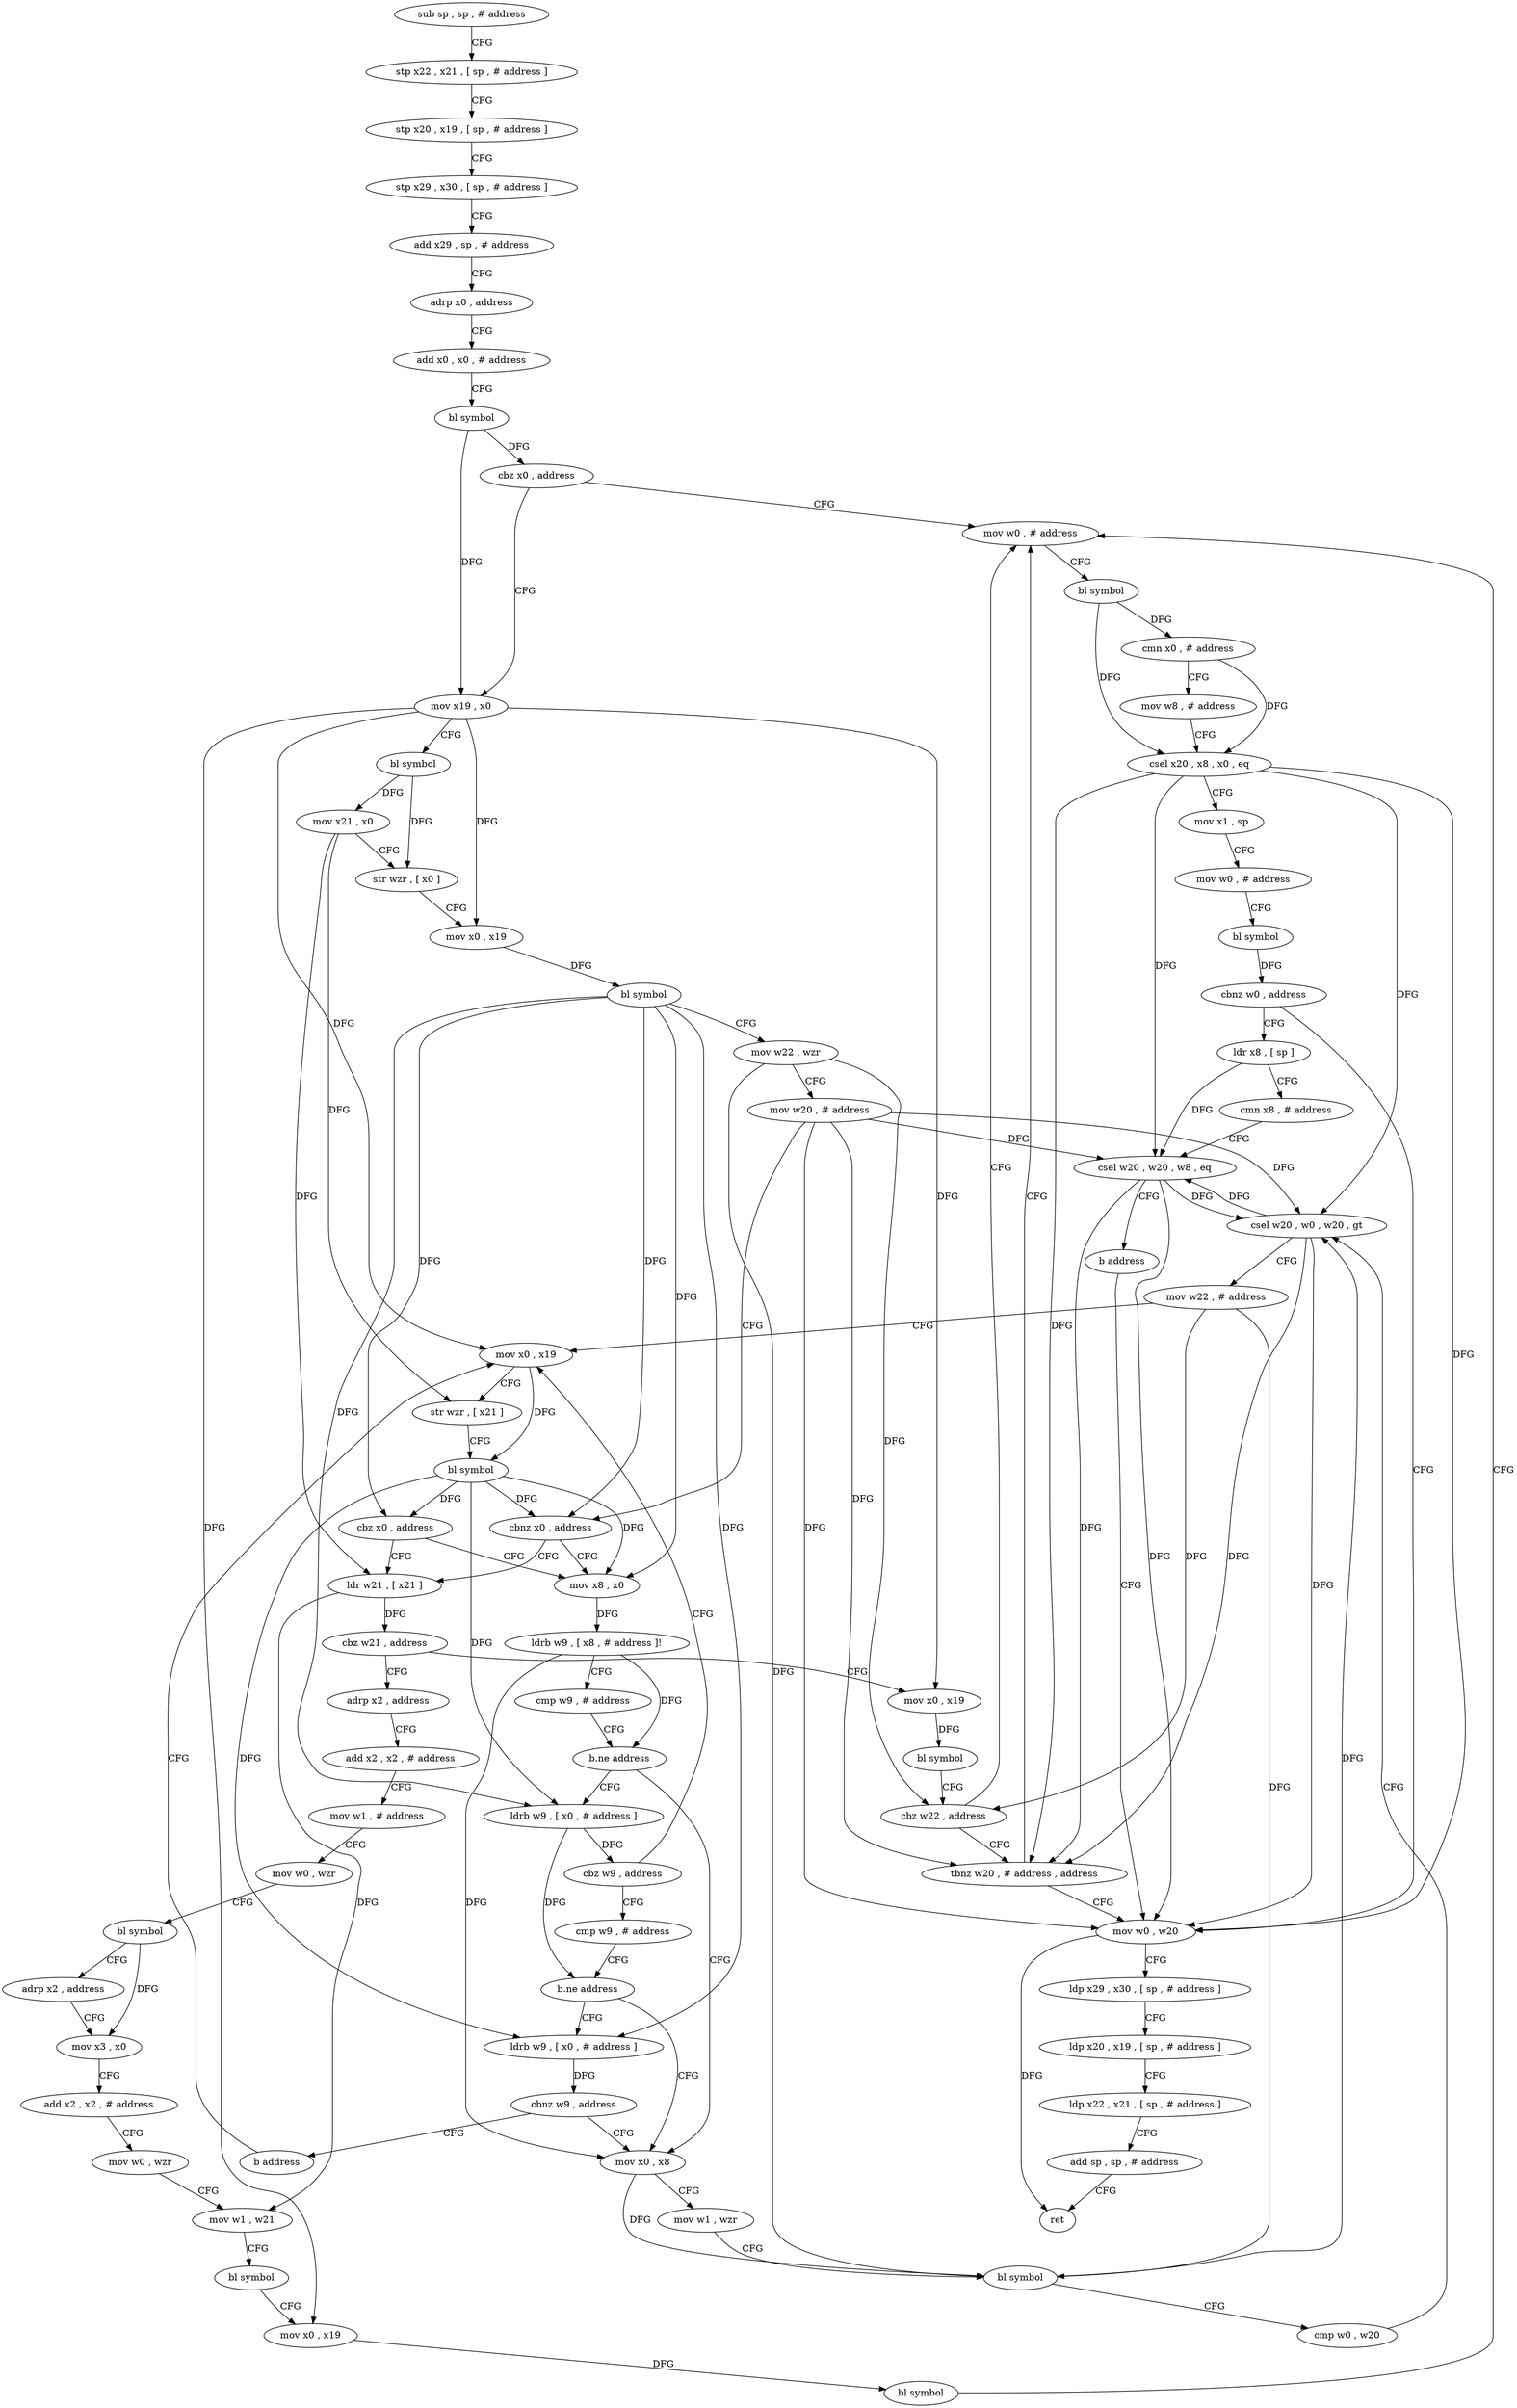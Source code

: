 digraph "func" {
"4262288" [label = "sub sp , sp , # address" ]
"4262292" [label = "stp x22 , x21 , [ sp , # address ]" ]
"4262296" [label = "stp x20 , x19 , [ sp , # address ]" ]
"4262300" [label = "stp x29 , x30 , [ sp , # address ]" ]
"4262304" [label = "add x29 , sp , # address" ]
"4262308" [label = "adrp x0 , address" ]
"4262312" [label = "add x0 , x0 , # address" ]
"4262316" [label = "bl symbol" ]
"4262320" [label = "cbz x0 , address" ]
"4262420" [label = "mov w0 , # address" ]
"4262324" [label = "mov x19 , x0" ]
"4262424" [label = "bl symbol" ]
"4262428" [label = "cmn x0 , # address" ]
"4262432" [label = "mov w8 , # address" ]
"4262436" [label = "csel x20 , x8 , x0 , eq" ]
"4262440" [label = "mov x1 , sp" ]
"4262444" [label = "mov w0 , # address" ]
"4262448" [label = "bl symbol" ]
"4262452" [label = "cbnz w0 , address" ]
"4262572" [label = "mov w0 , w20" ]
"4262456" [label = "ldr x8 , [ sp ]" ]
"4262328" [label = "bl symbol" ]
"4262332" [label = "mov x21 , x0" ]
"4262336" [label = "str wzr , [ x0 ]" ]
"4262340" [label = "mov x0 , x19" ]
"4262344" [label = "bl symbol" ]
"4262348" [label = "mov w22 , wzr" ]
"4262352" [label = "mov w20 , # address" ]
"4262356" [label = "cbnz x0 , address" ]
"4262512" [label = "mov x8 , x0" ]
"4262360" [label = "ldr w21 , [ x21 ]" ]
"4262576" [label = "ldp x29 , x30 , [ sp , # address ]" ]
"4262580" [label = "ldp x20 , x19 , [ sp , # address ]" ]
"4262584" [label = "ldp x22 , x21 , [ sp , # address ]" ]
"4262588" [label = "add sp , sp , # address" ]
"4262592" [label = "ret" ]
"4262460" [label = "cmn x8 , # address" ]
"4262464" [label = "csel w20 , w20 , w8 , eq" ]
"4262468" [label = "b address" ]
"4262516" [label = "ldrb w9 , [ x8 , # address ]!" ]
"4262520" [label = "cmp w9 , # address" ]
"4262524" [label = "b.ne address" ]
"4262472" [label = "mov x0 , x8" ]
"4262528" [label = "ldrb w9 , [ x0 , # address ]" ]
"4262364" [label = "cbz w21 , address" ]
"4262556" [label = "mov x0 , x19" ]
"4262368" [label = "adrp x2 , address" ]
"4262476" [label = "mov w1 , wzr" ]
"4262480" [label = "bl symbol" ]
"4262484" [label = "cmp w0 , w20" ]
"4262488" [label = "csel w20 , w0 , w20 , gt" ]
"4262492" [label = "mov w22 , # address" ]
"4262496" [label = "mov x0 , x19" ]
"4262532" [label = "cbz w9 , address" ]
"4262536" [label = "cmp w9 , # address" ]
"4262560" [label = "bl symbol" ]
"4262564" [label = "cbz w22 , address" ]
"4262568" [label = "tbnz w20 , # address , address" ]
"4262372" [label = "add x2 , x2 , # address" ]
"4262376" [label = "mov w1 , # address" ]
"4262380" [label = "mov w0 , wzr" ]
"4262384" [label = "bl symbol" ]
"4262388" [label = "adrp x2 , address" ]
"4262392" [label = "mov x3 , x0" ]
"4262396" [label = "add x2 , x2 , # address" ]
"4262400" [label = "mov w0 , wzr" ]
"4262404" [label = "mov w1 , w21" ]
"4262408" [label = "bl symbol" ]
"4262412" [label = "mov x0 , x19" ]
"4262416" [label = "bl symbol" ]
"4262500" [label = "str wzr , [ x21 ]" ]
"4262504" [label = "bl symbol" ]
"4262508" [label = "cbz x0 , address" ]
"4262540" [label = "b.ne address" ]
"4262544" [label = "ldrb w9 , [ x0 , # address ]" ]
"4262548" [label = "cbnz w9 , address" ]
"4262552" [label = "b address" ]
"4262288" -> "4262292" [ label = "CFG" ]
"4262292" -> "4262296" [ label = "CFG" ]
"4262296" -> "4262300" [ label = "CFG" ]
"4262300" -> "4262304" [ label = "CFG" ]
"4262304" -> "4262308" [ label = "CFG" ]
"4262308" -> "4262312" [ label = "CFG" ]
"4262312" -> "4262316" [ label = "CFG" ]
"4262316" -> "4262320" [ label = "DFG" ]
"4262316" -> "4262324" [ label = "DFG" ]
"4262320" -> "4262420" [ label = "CFG" ]
"4262320" -> "4262324" [ label = "CFG" ]
"4262420" -> "4262424" [ label = "CFG" ]
"4262324" -> "4262328" [ label = "CFG" ]
"4262324" -> "4262340" [ label = "DFG" ]
"4262324" -> "4262556" [ label = "DFG" ]
"4262324" -> "4262412" [ label = "DFG" ]
"4262324" -> "4262496" [ label = "DFG" ]
"4262424" -> "4262428" [ label = "DFG" ]
"4262424" -> "4262436" [ label = "DFG" ]
"4262428" -> "4262432" [ label = "CFG" ]
"4262428" -> "4262436" [ label = "DFG" ]
"4262432" -> "4262436" [ label = "CFG" ]
"4262436" -> "4262440" [ label = "CFG" ]
"4262436" -> "4262488" [ label = "DFG" ]
"4262436" -> "4262572" [ label = "DFG" ]
"4262436" -> "4262568" [ label = "DFG" ]
"4262436" -> "4262464" [ label = "DFG" ]
"4262440" -> "4262444" [ label = "CFG" ]
"4262444" -> "4262448" [ label = "CFG" ]
"4262448" -> "4262452" [ label = "DFG" ]
"4262452" -> "4262572" [ label = "CFG" ]
"4262452" -> "4262456" [ label = "CFG" ]
"4262572" -> "4262576" [ label = "CFG" ]
"4262572" -> "4262592" [ label = "DFG" ]
"4262456" -> "4262460" [ label = "CFG" ]
"4262456" -> "4262464" [ label = "DFG" ]
"4262328" -> "4262332" [ label = "DFG" ]
"4262328" -> "4262336" [ label = "DFG" ]
"4262332" -> "4262336" [ label = "CFG" ]
"4262332" -> "4262360" [ label = "DFG" ]
"4262332" -> "4262500" [ label = "DFG" ]
"4262336" -> "4262340" [ label = "CFG" ]
"4262340" -> "4262344" [ label = "DFG" ]
"4262344" -> "4262348" [ label = "CFG" ]
"4262344" -> "4262356" [ label = "DFG" ]
"4262344" -> "4262512" [ label = "DFG" ]
"4262344" -> "4262528" [ label = "DFG" ]
"4262344" -> "4262508" [ label = "DFG" ]
"4262344" -> "4262544" [ label = "DFG" ]
"4262348" -> "4262352" [ label = "CFG" ]
"4262348" -> "4262480" [ label = "DFG" ]
"4262348" -> "4262564" [ label = "DFG" ]
"4262352" -> "4262356" [ label = "CFG" ]
"4262352" -> "4262488" [ label = "DFG" ]
"4262352" -> "4262572" [ label = "DFG" ]
"4262352" -> "4262568" [ label = "DFG" ]
"4262352" -> "4262464" [ label = "DFG" ]
"4262356" -> "4262512" [ label = "CFG" ]
"4262356" -> "4262360" [ label = "CFG" ]
"4262512" -> "4262516" [ label = "DFG" ]
"4262360" -> "4262364" [ label = "DFG" ]
"4262360" -> "4262404" [ label = "DFG" ]
"4262576" -> "4262580" [ label = "CFG" ]
"4262580" -> "4262584" [ label = "CFG" ]
"4262584" -> "4262588" [ label = "CFG" ]
"4262588" -> "4262592" [ label = "CFG" ]
"4262460" -> "4262464" [ label = "CFG" ]
"4262464" -> "4262468" [ label = "CFG" ]
"4262464" -> "4262488" [ label = "DFG" ]
"4262464" -> "4262572" [ label = "DFG" ]
"4262464" -> "4262568" [ label = "DFG" ]
"4262468" -> "4262572" [ label = "CFG" ]
"4262516" -> "4262520" [ label = "CFG" ]
"4262516" -> "4262472" [ label = "DFG" ]
"4262516" -> "4262524" [ label = "DFG" ]
"4262520" -> "4262524" [ label = "CFG" ]
"4262524" -> "4262472" [ label = "CFG" ]
"4262524" -> "4262528" [ label = "CFG" ]
"4262472" -> "4262476" [ label = "CFG" ]
"4262472" -> "4262480" [ label = "DFG" ]
"4262528" -> "4262532" [ label = "DFG" ]
"4262528" -> "4262540" [ label = "DFG" ]
"4262364" -> "4262556" [ label = "CFG" ]
"4262364" -> "4262368" [ label = "CFG" ]
"4262556" -> "4262560" [ label = "DFG" ]
"4262368" -> "4262372" [ label = "CFG" ]
"4262476" -> "4262480" [ label = "CFG" ]
"4262480" -> "4262484" [ label = "CFG" ]
"4262480" -> "4262488" [ label = "DFG" ]
"4262484" -> "4262488" [ label = "CFG" ]
"4262488" -> "4262492" [ label = "CFG" ]
"4262488" -> "4262572" [ label = "DFG" ]
"4262488" -> "4262568" [ label = "DFG" ]
"4262488" -> "4262464" [ label = "DFG" ]
"4262492" -> "4262496" [ label = "CFG" ]
"4262492" -> "4262480" [ label = "DFG" ]
"4262492" -> "4262564" [ label = "DFG" ]
"4262496" -> "4262500" [ label = "CFG" ]
"4262496" -> "4262504" [ label = "DFG" ]
"4262532" -> "4262496" [ label = "CFG" ]
"4262532" -> "4262536" [ label = "CFG" ]
"4262536" -> "4262540" [ label = "CFG" ]
"4262560" -> "4262564" [ label = "CFG" ]
"4262564" -> "4262420" [ label = "CFG" ]
"4262564" -> "4262568" [ label = "CFG" ]
"4262568" -> "4262420" [ label = "CFG" ]
"4262568" -> "4262572" [ label = "CFG" ]
"4262372" -> "4262376" [ label = "CFG" ]
"4262376" -> "4262380" [ label = "CFG" ]
"4262380" -> "4262384" [ label = "CFG" ]
"4262384" -> "4262388" [ label = "CFG" ]
"4262384" -> "4262392" [ label = "DFG" ]
"4262388" -> "4262392" [ label = "CFG" ]
"4262392" -> "4262396" [ label = "CFG" ]
"4262396" -> "4262400" [ label = "CFG" ]
"4262400" -> "4262404" [ label = "CFG" ]
"4262404" -> "4262408" [ label = "CFG" ]
"4262408" -> "4262412" [ label = "CFG" ]
"4262412" -> "4262416" [ label = "DFG" ]
"4262416" -> "4262420" [ label = "CFG" ]
"4262500" -> "4262504" [ label = "CFG" ]
"4262504" -> "4262508" [ label = "DFG" ]
"4262504" -> "4262356" [ label = "DFG" ]
"4262504" -> "4262512" [ label = "DFG" ]
"4262504" -> "4262528" [ label = "DFG" ]
"4262504" -> "4262544" [ label = "DFG" ]
"4262508" -> "4262360" [ label = "CFG" ]
"4262508" -> "4262512" [ label = "CFG" ]
"4262540" -> "4262472" [ label = "CFG" ]
"4262540" -> "4262544" [ label = "CFG" ]
"4262544" -> "4262548" [ label = "DFG" ]
"4262548" -> "4262472" [ label = "CFG" ]
"4262548" -> "4262552" [ label = "CFG" ]
"4262552" -> "4262496" [ label = "CFG" ]
}
